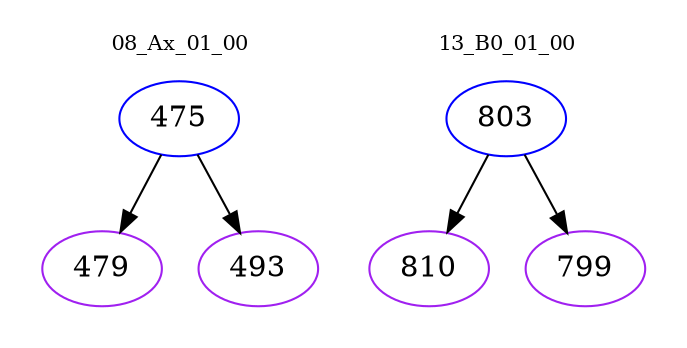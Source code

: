 digraph{
subgraph cluster_0 {
color = white
label = "08_Ax_01_00";
fontsize=10;
T0_475 [label="475", color="blue"]
T0_475 -> T0_479 [color="black"]
T0_479 [label="479", color="purple"]
T0_475 -> T0_493 [color="black"]
T0_493 [label="493", color="purple"]
}
subgraph cluster_1 {
color = white
label = "13_B0_01_00";
fontsize=10;
T1_803 [label="803", color="blue"]
T1_803 -> T1_810 [color="black"]
T1_810 [label="810", color="purple"]
T1_803 -> T1_799 [color="black"]
T1_799 [label="799", color="purple"]
}
}
